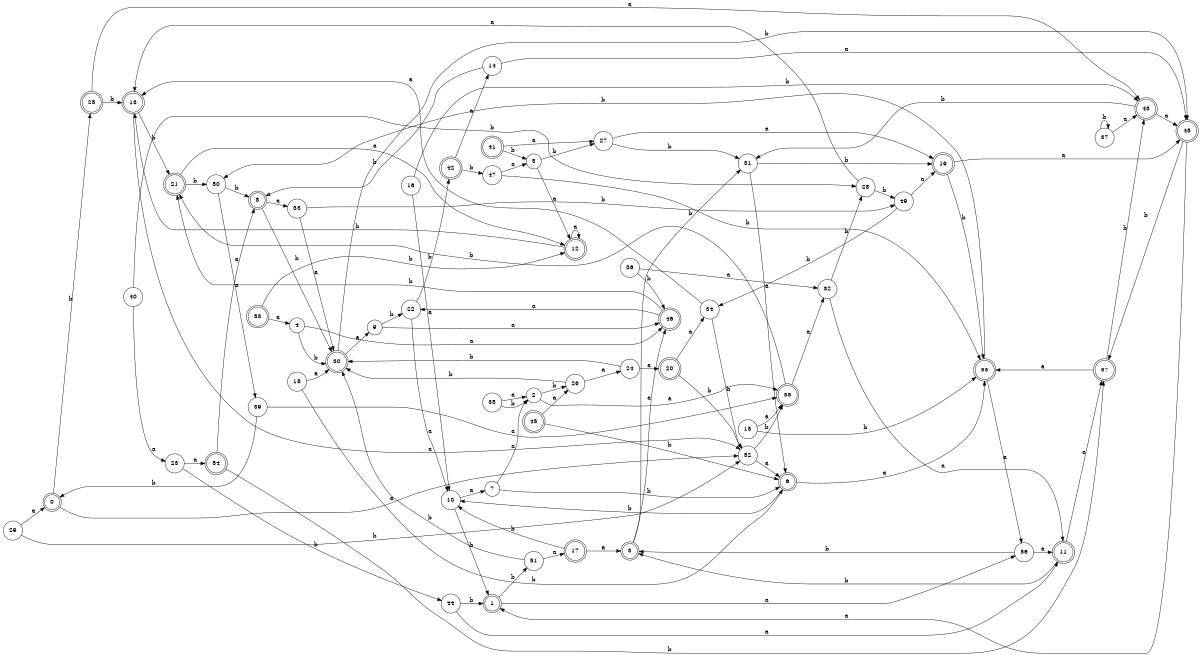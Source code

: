 digraph n47_3 {
__start0 [label="" shape="none"];

rankdir=LR;
size="8,5";

s0 [style="rounded,filled", color="black", fillcolor="white" shape="doublecircle", label="0"];
s1 [style="rounded,filled", color="black", fillcolor="white" shape="doublecircle", label="1"];
s2 [style="filled", color="black", fillcolor="white" shape="circle", label="2"];
s3 [style="rounded,filled", color="black", fillcolor="white" shape="doublecircle", label="3"];
s4 [style="filled", color="black", fillcolor="white" shape="circle", label="4"];
s5 [style="filled", color="black", fillcolor="white" shape="circle", label="5"];
s6 [style="rounded,filled", color="black", fillcolor="white" shape="doublecircle", label="6"];
s7 [style="filled", color="black", fillcolor="white" shape="circle", label="7"];
s8 [style="rounded,filled", color="black", fillcolor="white" shape="doublecircle", label="8"];
s9 [style="filled", color="black", fillcolor="white" shape="circle", label="9"];
s10 [style="filled", color="black", fillcolor="white" shape="circle", label="10"];
s11 [style="rounded,filled", color="black", fillcolor="white" shape="doublecircle", label="11"];
s12 [style="rounded,filled", color="black", fillcolor="white" shape="doublecircle", label="12"];
s13 [style="rounded,filled", color="black", fillcolor="white" shape="doublecircle", label="13"];
s14 [style="filled", color="black", fillcolor="white" shape="circle", label="14"];
s15 [style="filled", color="black", fillcolor="white" shape="circle", label="15"];
s16 [style="filled", color="black", fillcolor="white" shape="circle", label="16"];
s17 [style="rounded,filled", color="black", fillcolor="white" shape="doublecircle", label="17"];
s18 [style="filled", color="black", fillcolor="white" shape="circle", label="18"];
s19 [style="rounded,filled", color="black", fillcolor="white" shape="doublecircle", label="19"];
s20 [style="rounded,filled", color="black", fillcolor="white" shape="doublecircle", label="20"];
s21 [style="rounded,filled", color="black", fillcolor="white" shape="doublecircle", label="21"];
s22 [style="filled", color="black", fillcolor="white" shape="circle", label="22"];
s23 [style="filled", color="black", fillcolor="white" shape="circle", label="23"];
s24 [style="filled", color="black", fillcolor="white" shape="circle", label="24"];
s25 [style="rounded,filled", color="black", fillcolor="white" shape="doublecircle", label="25"];
s26 [style="filled", color="black", fillcolor="white" shape="circle", label="26"];
s27 [style="filled", color="black", fillcolor="white" shape="circle", label="27"];
s28 [style="filled", color="black", fillcolor="white" shape="circle", label="28"];
s29 [style="filled", color="black", fillcolor="white" shape="circle", label="29"];
s30 [style="rounded,filled", color="black", fillcolor="white" shape="doublecircle", label="30"];
s31 [style="filled", color="black", fillcolor="white" shape="circle", label="31"];
s32 [style="filled", color="black", fillcolor="white" shape="circle", label="32"];
s33 [style="filled", color="black", fillcolor="white" shape="circle", label="33"];
s34 [style="filled", color="black", fillcolor="white" shape="circle", label="34"];
s35 [style="filled", color="black", fillcolor="white" shape="circle", label="35"];
s36 [style="filled", color="black", fillcolor="white" shape="circle", label="36"];
s37 [style="filled", color="black", fillcolor="white" shape="circle", label="37"];
s38 [style="rounded,filled", color="black", fillcolor="white" shape="doublecircle", label="38"];
s39 [style="filled", color="black", fillcolor="white" shape="circle", label="39"];
s40 [style="filled", color="black", fillcolor="white" shape="circle", label="40"];
s41 [style="rounded,filled", color="black", fillcolor="white" shape="doublecircle", label="41"];
s42 [style="rounded,filled", color="black", fillcolor="white" shape="doublecircle", label="42"];
s43 [style="rounded,filled", color="black", fillcolor="white" shape="doublecircle", label="43"];
s44 [style="filled", color="black", fillcolor="white" shape="circle", label="44"];
s45 [style="rounded,filled", color="black", fillcolor="white" shape="doublecircle", label="45"];
s46 [style="rounded,filled", color="black", fillcolor="white" shape="doublecircle", label="46"];
s47 [style="filled", color="black", fillcolor="white" shape="circle", label="47"];
s48 [style="rounded,filled", color="black", fillcolor="white" shape="doublecircle", label="48"];
s49 [style="filled", color="black", fillcolor="white" shape="circle", label="49"];
s50 [style="filled", color="black", fillcolor="white" shape="circle", label="50"];
s51 [style="filled", color="black", fillcolor="white" shape="circle", label="51"];
s52 [style="filled", color="black", fillcolor="white" shape="circle", label="52"];
s53 [style="rounded,filled", color="black", fillcolor="white" shape="doublecircle", label="53"];
s54 [style="rounded,filled", color="black", fillcolor="white" shape="doublecircle", label="54"];
s55 [style="rounded,filled", color="black", fillcolor="white" shape="doublecircle", label="55"];
s56 [style="filled", color="black", fillcolor="white" shape="circle", label="56"];
s57 [style="rounded,filled", color="black", fillcolor="white" shape="doublecircle", label="57"];
s0 -> s52 [label="a"];
s0 -> s25 [label="b"];
s1 -> s56 [label="a"];
s1 -> s51 [label="b"];
s2 -> s38 [label="a"];
s2 -> s26 [label="b"];
s3 -> s46 [label="a"];
s3 -> s31 [label="b"];
s4 -> s46 [label="a"];
s4 -> s30 [label="b"];
s5 -> s12 [label="a"];
s5 -> s27 [label="b"];
s6 -> s55 [label="a"];
s6 -> s10 [label="b"];
s7 -> s2 [label="a"];
s7 -> s6 [label="b"];
s8 -> s33 [label="a"];
s8 -> s30 [label="b"];
s9 -> s46 [label="a"];
s9 -> s22 [label="b"];
s10 -> s7 [label="a"];
s10 -> s1 [label="b"];
s11 -> s57 [label="a"];
s11 -> s3 [label="b"];
s12 -> s12 [label="a"];
s12 -> s13 [label="b"];
s13 -> s52 [label="a"];
s13 -> s21 [label="b"];
s14 -> s48 [label="a"];
s14 -> s8 [label="b"];
s15 -> s38 [label="a"];
s15 -> s55 [label="b"];
s16 -> s10 [label="a"];
s16 -> s43 [label="b"];
s17 -> s3 [label="a"];
s17 -> s10 [label="b"];
s18 -> s30 [label="a"];
s18 -> s6 [label="b"];
s19 -> s48 [label="a"];
s19 -> s55 [label="b"];
s20 -> s34 [label="a"];
s20 -> s52 [label="b"];
s21 -> s12 [label="a"];
s21 -> s50 [label="b"];
s22 -> s10 [label="a"];
s22 -> s42 [label="b"];
s23 -> s54 [label="a"];
s23 -> s44 [label="b"];
s24 -> s20 [label="a"];
s24 -> s30 [label="b"];
s25 -> s43 [label="a"];
s25 -> s13 [label="b"];
s26 -> s24 [label="a"];
s26 -> s30 [label="b"];
s27 -> s19 [label="a"];
s27 -> s31 [label="b"];
s28 -> s13 [label="a"];
s28 -> s49 [label="b"];
s29 -> s0 [label="a"];
s29 -> s52 [label="b"];
s30 -> s9 [label="a"];
s30 -> s48 [label="b"];
s31 -> s6 [label="a"];
s31 -> s19 [label="b"];
s32 -> s11 [label="a"];
s32 -> s28 [label="b"];
s33 -> s30 [label="a"];
s33 -> s49 [label="b"];
s34 -> s13 [label="a"];
s34 -> s52 [label="b"];
s35 -> s2 [label="a"];
s35 -> s2 [label="b"];
s36 -> s32 [label="a"];
s36 -> s46 [label="b"];
s37 -> s43 [label="a"];
s37 -> s37 [label="b"];
s38 -> s32 [label="a"];
s38 -> s21 [label="b"];
s39 -> s38 [label="a"];
s39 -> s0 [label="b"];
s40 -> s23 [label="a"];
s40 -> s28 [label="b"];
s41 -> s27 [label="a"];
s41 -> s5 [label="b"];
s42 -> s14 [label="a"];
s42 -> s47 [label="b"];
s43 -> s48 [label="a"];
s43 -> s31 [label="b"];
s44 -> s11 [label="a"];
s44 -> s1 [label="b"];
s45 -> s26 [label="a"];
s45 -> s6 [label="b"];
s46 -> s22 [label="a"];
s46 -> s21 [label="b"];
s47 -> s5 [label="a"];
s47 -> s55 [label="b"];
s48 -> s1 [label="a"];
s48 -> s57 [label="b"];
s49 -> s19 [label="a"];
s49 -> s34 [label="b"];
s50 -> s39 [label="a"];
s50 -> s8 [label="b"];
s51 -> s17 [label="a"];
s51 -> s30 [label="b"];
s52 -> s6 [label="a"];
s52 -> s38 [label="b"];
s53 -> s4 [label="a"];
s53 -> s12 [label="b"];
s54 -> s8 [label="a"];
s54 -> s57 [label="b"];
s55 -> s56 [label="a"];
s55 -> s50 [label="b"];
s56 -> s11 [label="a"];
s56 -> s3 [label="b"];
s57 -> s55 [label="a"];
s57 -> s43 [label="b"];

}